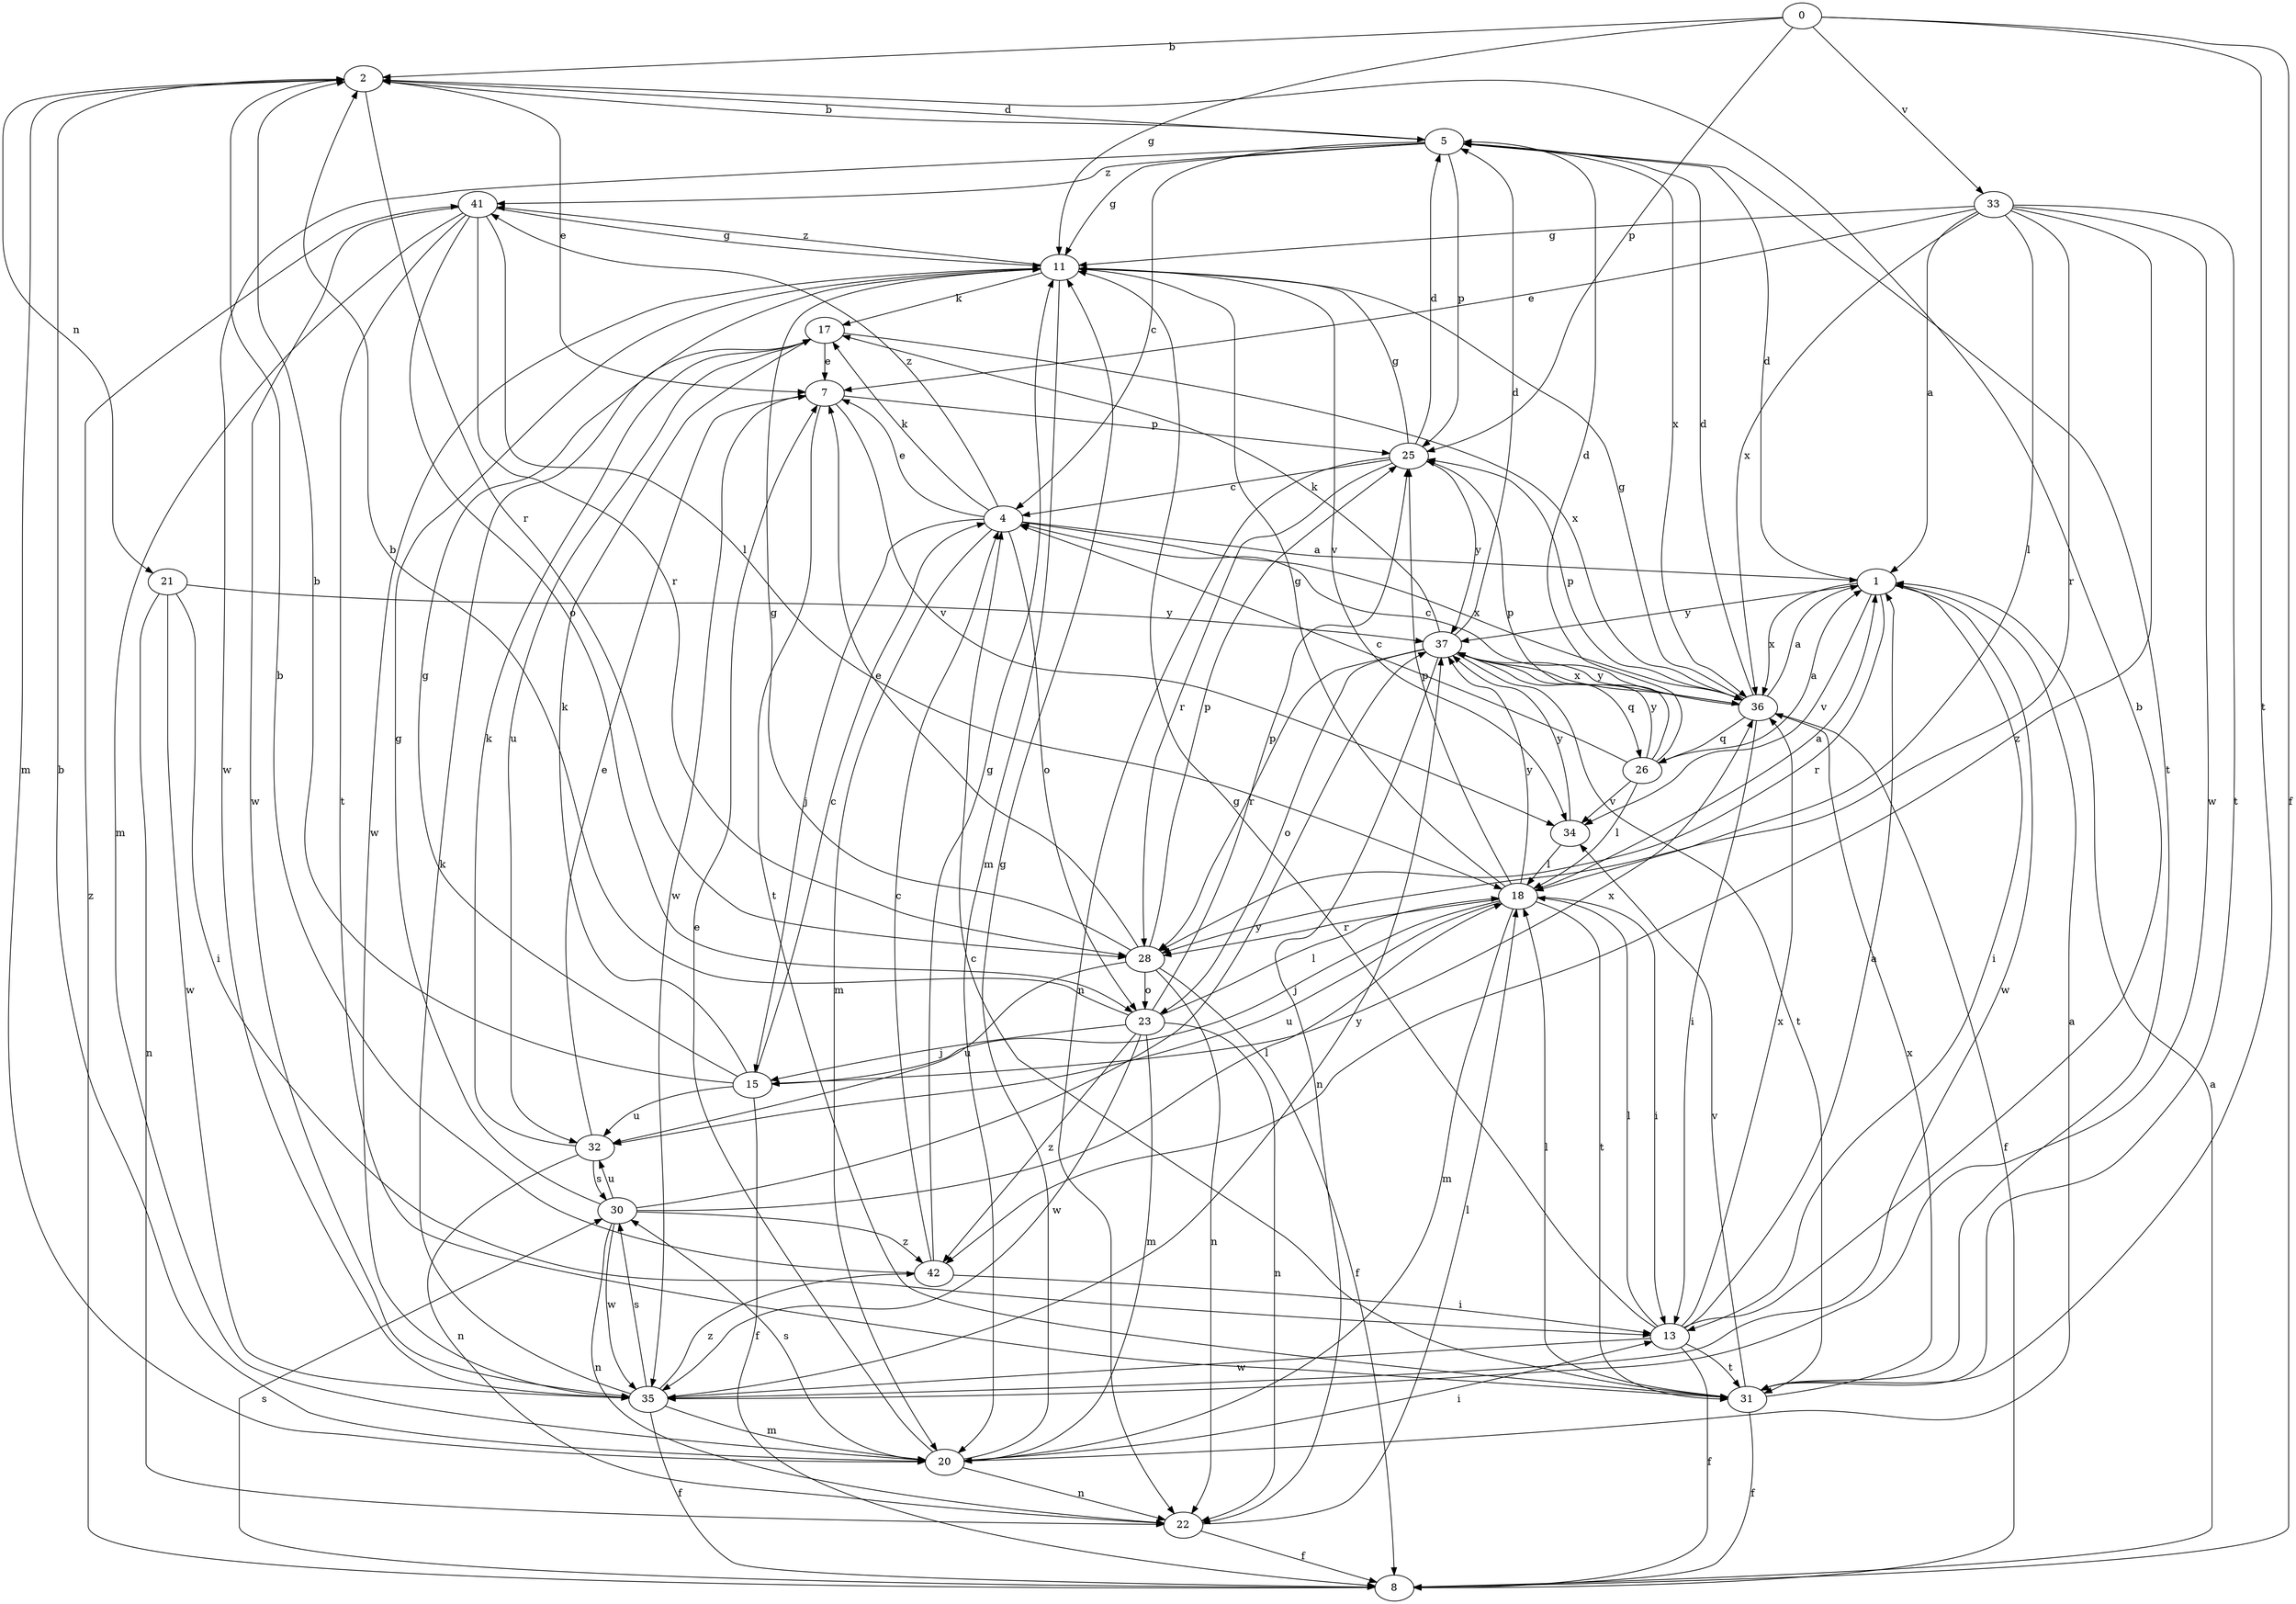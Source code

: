 strict digraph  {
0;
1;
2;
4;
5;
7;
8;
11;
13;
15;
17;
18;
20;
21;
22;
23;
25;
26;
28;
30;
31;
32;
33;
34;
35;
36;
37;
41;
42;
0 -> 2  [label=b];
0 -> 8  [label=f];
0 -> 11  [label=g];
0 -> 25  [label=p];
0 -> 31  [label=t];
0 -> 33  [label=v];
1 -> 5  [label=d];
1 -> 13  [label=i];
1 -> 28  [label=r];
1 -> 34  [label=v];
1 -> 35  [label=w];
1 -> 36  [label=x];
1 -> 37  [label=y];
2 -> 5  [label=d];
2 -> 7  [label=e];
2 -> 20  [label=m];
2 -> 21  [label=n];
2 -> 28  [label=r];
4 -> 1  [label=a];
4 -> 7  [label=e];
4 -> 15  [label=j];
4 -> 17  [label=k];
4 -> 20  [label=m];
4 -> 23  [label=o];
4 -> 36  [label=x];
4 -> 41  [label=z];
5 -> 2  [label=b];
5 -> 4  [label=c];
5 -> 11  [label=g];
5 -> 25  [label=p];
5 -> 31  [label=t];
5 -> 35  [label=w];
5 -> 36  [label=x];
5 -> 41  [label=z];
7 -> 25  [label=p];
7 -> 31  [label=t];
7 -> 34  [label=v];
7 -> 35  [label=w];
8 -> 1  [label=a];
8 -> 30  [label=s];
8 -> 41  [label=z];
11 -> 17  [label=k];
11 -> 20  [label=m];
11 -> 34  [label=v];
11 -> 35  [label=w];
11 -> 41  [label=z];
13 -> 1  [label=a];
13 -> 2  [label=b];
13 -> 8  [label=f];
13 -> 11  [label=g];
13 -> 18  [label=l];
13 -> 31  [label=t];
13 -> 35  [label=w];
13 -> 36  [label=x];
15 -> 2  [label=b];
15 -> 4  [label=c];
15 -> 8  [label=f];
15 -> 11  [label=g];
15 -> 17  [label=k];
15 -> 32  [label=u];
15 -> 36  [label=x];
17 -> 7  [label=e];
17 -> 32  [label=u];
17 -> 36  [label=x];
18 -> 1  [label=a];
18 -> 11  [label=g];
18 -> 13  [label=i];
18 -> 15  [label=j];
18 -> 20  [label=m];
18 -> 25  [label=p];
18 -> 28  [label=r];
18 -> 31  [label=t];
18 -> 32  [label=u];
18 -> 37  [label=y];
20 -> 1  [label=a];
20 -> 2  [label=b];
20 -> 7  [label=e];
20 -> 11  [label=g];
20 -> 13  [label=i];
20 -> 22  [label=n];
20 -> 30  [label=s];
21 -> 13  [label=i];
21 -> 22  [label=n];
21 -> 35  [label=w];
21 -> 37  [label=y];
22 -> 8  [label=f];
22 -> 18  [label=l];
23 -> 2  [label=b];
23 -> 15  [label=j];
23 -> 18  [label=l];
23 -> 20  [label=m];
23 -> 22  [label=n];
23 -> 25  [label=p];
23 -> 35  [label=w];
23 -> 42  [label=z];
25 -> 4  [label=c];
25 -> 5  [label=d];
25 -> 11  [label=g];
25 -> 22  [label=n];
25 -> 28  [label=r];
25 -> 37  [label=y];
26 -> 1  [label=a];
26 -> 4  [label=c];
26 -> 5  [label=d];
26 -> 18  [label=l];
26 -> 25  [label=p];
26 -> 34  [label=v];
26 -> 37  [label=y];
28 -> 7  [label=e];
28 -> 8  [label=f];
28 -> 11  [label=g];
28 -> 22  [label=n];
28 -> 23  [label=o];
28 -> 25  [label=p];
28 -> 32  [label=u];
30 -> 11  [label=g];
30 -> 18  [label=l];
30 -> 22  [label=n];
30 -> 32  [label=u];
30 -> 35  [label=w];
30 -> 37  [label=y];
30 -> 42  [label=z];
31 -> 4  [label=c];
31 -> 8  [label=f];
31 -> 18  [label=l];
31 -> 34  [label=v];
31 -> 36  [label=x];
32 -> 7  [label=e];
32 -> 17  [label=k];
32 -> 22  [label=n];
32 -> 30  [label=s];
33 -> 1  [label=a];
33 -> 7  [label=e];
33 -> 11  [label=g];
33 -> 18  [label=l];
33 -> 28  [label=r];
33 -> 31  [label=t];
33 -> 35  [label=w];
33 -> 36  [label=x];
33 -> 42  [label=z];
34 -> 18  [label=l];
34 -> 37  [label=y];
35 -> 8  [label=f];
35 -> 17  [label=k];
35 -> 20  [label=m];
35 -> 30  [label=s];
35 -> 37  [label=y];
35 -> 42  [label=z];
36 -> 1  [label=a];
36 -> 4  [label=c];
36 -> 5  [label=d];
36 -> 8  [label=f];
36 -> 11  [label=g];
36 -> 13  [label=i];
36 -> 25  [label=p];
36 -> 26  [label=q];
36 -> 37  [label=y];
37 -> 5  [label=d];
37 -> 17  [label=k];
37 -> 22  [label=n];
37 -> 23  [label=o];
37 -> 26  [label=q];
37 -> 28  [label=r];
37 -> 31  [label=t];
37 -> 36  [label=x];
41 -> 11  [label=g];
41 -> 18  [label=l];
41 -> 20  [label=m];
41 -> 23  [label=o];
41 -> 28  [label=r];
41 -> 31  [label=t];
41 -> 35  [label=w];
42 -> 2  [label=b];
42 -> 4  [label=c];
42 -> 11  [label=g];
42 -> 13  [label=i];
}
